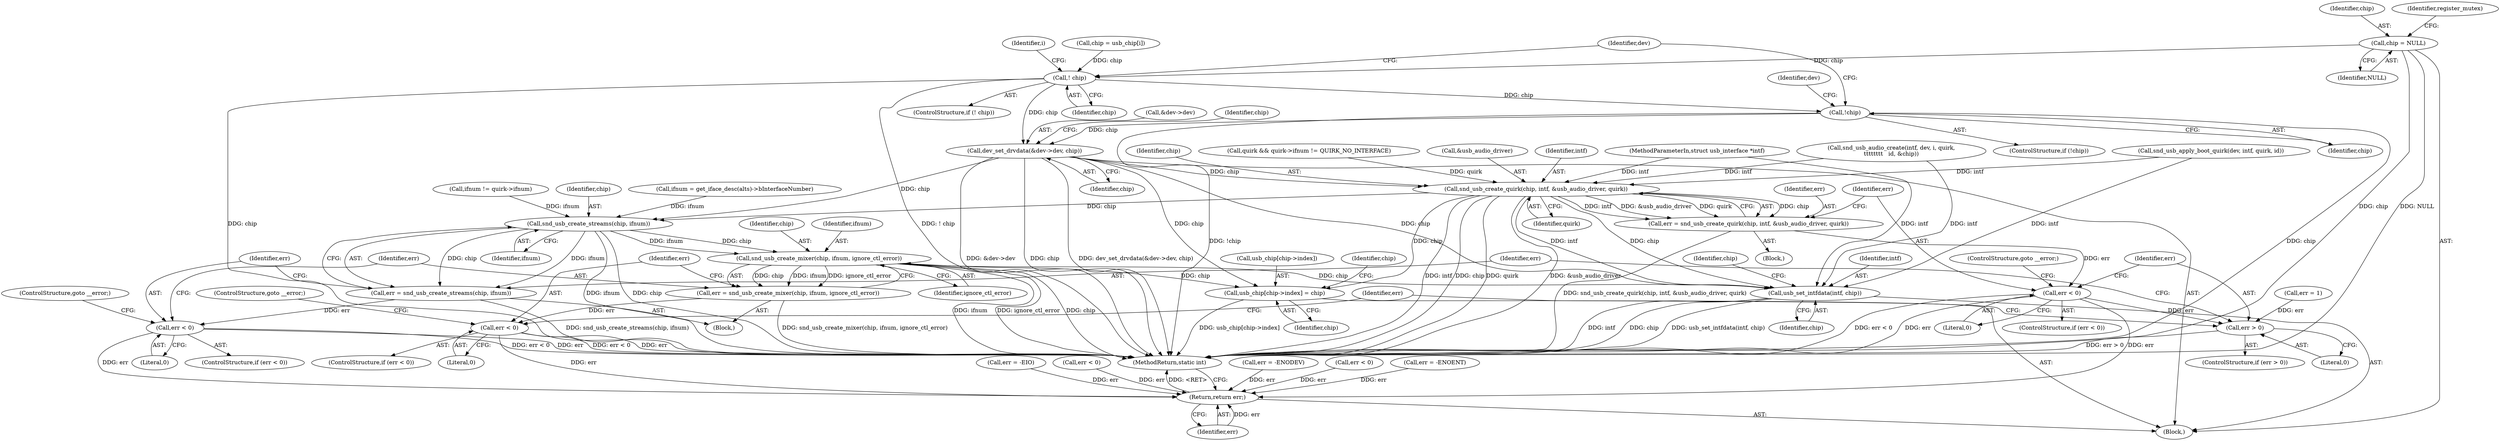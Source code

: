 digraph "0_linux_5f8cf712582617d523120df67d392059eaf2fc4b@pointer" {
"1000202" [label="(Call,chip = NULL)"];
"1000263" [label="(Call,! chip)"];
"1000367" [label="(Call,!chip)"];
"1000381" [label="(Call,dev_set_drvdata(&dev->dev, chip))"];
"1000416" [label="(Call,snd_usb_create_quirk(chip, intf, &usb_audio_driver, quirk))"];
"1000414" [label="(Call,err = snd_usb_create_quirk(chip, intf, &usb_audio_driver, quirk))"];
"1000423" [label="(Call,err < 0)"];
"1000428" [label="(Call,err > 0)"];
"1000509" [label="(Return,return err;)"];
"1000434" [label="(Call,snd_usb_create_streams(chip, ifnum))"];
"1000432" [label="(Call,err = snd_usb_create_streams(chip, ifnum))"];
"1000438" [label="(Call,err < 0)"];
"1000444" [label="(Call,snd_usb_create_mixer(chip, ifnum, ignore_ctl_error))"];
"1000442" [label="(Call,err = snd_usb_create_mixer(chip, ifnum, ignore_ctl_error))"];
"1000449" [label="(Call,err < 0)"];
"1000464" [label="(Call,usb_chip[chip->index] = chip)"];
"1000475" [label="(Call,usb_set_intfdata(intf, chip))"];
"1000424" [label="(Identifier,err)"];
"1000384" [label="(Identifier,dev)"];
"1000381" [label="(Call,dev_set_drvdata(&dev->dev, chip))"];
"1000438" [label="(Call,err < 0)"];
"1000246" [label="(Call,err = -EIO)"];
"1000465" [label="(Call,usb_chip[chip->index])"];
"1000141" [label="(Call,ifnum = get_iface_desc(alts)->bInterfaceNumber)"];
"1000428" [label="(Call,err > 0)"];
"1000373" [label="(Identifier,dev)"];
"1000449" [label="(Call,err < 0)"];
"1000510" [label="(Identifier,err)"];
"1000445" [label="(Identifier,chip)"];
"1000268" [label="(Identifier,i)"];
"1000481" [label="(Identifier,chip)"];
"1000452" [label="(ControlStructure,goto __error;)"];
"1000417" [label="(Identifier,chip)"];
"1000316" [label="(Call,snd_usb_audio_create(intf, dev, i, quirk,\n\t\t\t\t\t\t\t\t   id, &chip))"];
"1000443" [label="(Identifier,err)"];
"1000476" [label="(Identifier,intf)"];
"1000426" [label="(ControlStructure,goto __error;)"];
"1000436" [label="(Identifier,ifnum)"];
"1000386" [label="(Identifier,chip)"];
"1000251" [label="(Call,chip = usb_chip[i])"];
"1000203" [label="(Identifier,chip)"];
"1000325" [label="(Call,err < 0)"];
"1000447" [label="(Identifier,ignore_ctl_error)"];
"1000422" [label="(ControlStructure,if (err < 0))"];
"1000464" [label="(Call,usb_chip[chip->index] = chip)"];
"1000113" [label="(Block,)"];
"1000440" [label="(Literal,0)"];
"1000421" [label="(Identifier,quirk)"];
"1000111" [label="(MethodParameterIn,struct usb_interface *intf)"];
"1000406" [label="(Call,quirk && quirk->ifnum != QUIRK_NO_INTERFACE)"];
"1000439" [label="(Identifier,err)"];
"1000415" [label="(Identifier,err)"];
"1000382" [label="(Call,&dev->dev)"];
"1000511" [label="(MethodReturn,static int)"];
"1000475" [label="(Call,usb_set_intfdata(intf, chip))"];
"1000442" [label="(Call,err = snd_usb_create_mixer(chip, ifnum, ignore_ctl_error))"];
"1000202" [label="(Call,chip = NULL)"];
"1000366" [label="(ControlStructure,if (!chip))"];
"1000413" [label="(Block,)"];
"1000425" [label="(Literal,0)"];
"1000376" [label="(Call,err = -ENODEV)"];
"1000367" [label="(Call,!chip)"];
"1000431" [label="(Block,)"];
"1000429" [label="(Identifier,err)"];
"1000450" [label="(Identifier,err)"];
"1000448" [label="(ControlStructure,if (err < 0))"];
"1000423" [label="(Call,err < 0)"];
"1000207" [label="(Identifier,register_mutex)"];
"1000414" [label="(Call,err = snd_usb_create_quirk(chip, intf, &usb_audio_driver, quirk))"];
"1000427" [label="(ControlStructure,if (err > 0))"];
"1000433" [label="(Identifier,err)"];
"1000470" [label="(Identifier,chip)"];
"1000263" [label="(Call,! chip)"];
"1000473" [label="(Identifier,chip)"];
"1000437" [label="(ControlStructure,if (err < 0))"];
"1000204" [label="(Identifier,NULL)"];
"1000509" [label="(Return,return err;)"];
"1000430" [label="(Literal,0)"];
"1000191" [label="(Call,snd_usb_apply_boot_quirk(dev, intf, quirk, id))"];
"1000390" [label="(Identifier,chip)"];
"1000419" [label="(Call,&usb_audio_driver)"];
"1000264" [label="(Identifier,chip)"];
"1000444" [label="(Call,snd_usb_create_mixer(chip, ifnum, ignore_ctl_error))"];
"1000460" [label="(Call,err < 0)"];
"1000454" [label="(Identifier,err)"];
"1000432" [label="(Call,err = snd_usb_create_streams(chip, ifnum))"];
"1000434" [label="(Call,snd_usb_create_streams(chip, ifnum))"];
"1000402" [label="(Call,err = 1)"];
"1000181" [label="(Call,ifnum != quirk->ifnum)"];
"1000435" [label="(Identifier,chip)"];
"1000416" [label="(Call,snd_usb_create_quirk(chip, intf, &usb_audio_driver, quirk))"];
"1000361" [label="(Call,err = -ENOENT)"];
"1000451" [label="(Literal,0)"];
"1000477" [label="(Identifier,chip)"];
"1000262" [label="(ControlStructure,if (! chip))"];
"1000418" [label="(Identifier,intf)"];
"1000368" [label="(Identifier,chip)"];
"1000446" [label="(Identifier,ifnum)"];
"1000441" [label="(ControlStructure,goto __error;)"];
"1000202" -> "1000113"  [label="AST: "];
"1000202" -> "1000204"  [label="CFG: "];
"1000203" -> "1000202"  [label="AST: "];
"1000204" -> "1000202"  [label="AST: "];
"1000207" -> "1000202"  [label="CFG: "];
"1000202" -> "1000511"  [label="DDG: chip"];
"1000202" -> "1000511"  [label="DDG: NULL"];
"1000202" -> "1000263"  [label="DDG: chip"];
"1000263" -> "1000262"  [label="AST: "];
"1000263" -> "1000264"  [label="CFG: "];
"1000264" -> "1000263"  [label="AST: "];
"1000268" -> "1000263"  [label="CFG: "];
"1000384" -> "1000263"  [label="CFG: "];
"1000263" -> "1000511"  [label="DDG: chip"];
"1000263" -> "1000511"  [label="DDG: ! chip"];
"1000251" -> "1000263"  [label="DDG: chip"];
"1000263" -> "1000367"  [label="DDG: chip"];
"1000263" -> "1000381"  [label="DDG: chip"];
"1000367" -> "1000366"  [label="AST: "];
"1000367" -> "1000368"  [label="CFG: "];
"1000368" -> "1000367"  [label="AST: "];
"1000373" -> "1000367"  [label="CFG: "];
"1000384" -> "1000367"  [label="CFG: "];
"1000367" -> "1000511"  [label="DDG: chip"];
"1000367" -> "1000511"  [label="DDG: !chip"];
"1000367" -> "1000381"  [label="DDG: chip"];
"1000381" -> "1000113"  [label="AST: "];
"1000381" -> "1000386"  [label="CFG: "];
"1000382" -> "1000381"  [label="AST: "];
"1000386" -> "1000381"  [label="AST: "];
"1000390" -> "1000381"  [label="CFG: "];
"1000381" -> "1000511"  [label="DDG: &dev->dev"];
"1000381" -> "1000511"  [label="DDG: chip"];
"1000381" -> "1000511"  [label="DDG: dev_set_drvdata(&dev->dev, chip)"];
"1000381" -> "1000416"  [label="DDG: chip"];
"1000381" -> "1000434"  [label="DDG: chip"];
"1000381" -> "1000464"  [label="DDG: chip"];
"1000381" -> "1000475"  [label="DDG: chip"];
"1000416" -> "1000414"  [label="AST: "];
"1000416" -> "1000421"  [label="CFG: "];
"1000417" -> "1000416"  [label="AST: "];
"1000418" -> "1000416"  [label="AST: "];
"1000419" -> "1000416"  [label="AST: "];
"1000421" -> "1000416"  [label="AST: "];
"1000414" -> "1000416"  [label="CFG: "];
"1000416" -> "1000511"  [label="DDG: intf"];
"1000416" -> "1000511"  [label="DDG: chip"];
"1000416" -> "1000511"  [label="DDG: quirk"];
"1000416" -> "1000511"  [label="DDG: &usb_audio_driver"];
"1000416" -> "1000414"  [label="DDG: chip"];
"1000416" -> "1000414"  [label="DDG: intf"];
"1000416" -> "1000414"  [label="DDG: &usb_audio_driver"];
"1000416" -> "1000414"  [label="DDG: quirk"];
"1000191" -> "1000416"  [label="DDG: intf"];
"1000111" -> "1000416"  [label="DDG: intf"];
"1000316" -> "1000416"  [label="DDG: intf"];
"1000406" -> "1000416"  [label="DDG: quirk"];
"1000416" -> "1000434"  [label="DDG: chip"];
"1000416" -> "1000464"  [label="DDG: chip"];
"1000416" -> "1000475"  [label="DDG: intf"];
"1000416" -> "1000475"  [label="DDG: chip"];
"1000414" -> "1000413"  [label="AST: "];
"1000415" -> "1000414"  [label="AST: "];
"1000424" -> "1000414"  [label="CFG: "];
"1000414" -> "1000511"  [label="DDG: snd_usb_create_quirk(chip, intf, &usb_audio_driver, quirk)"];
"1000414" -> "1000423"  [label="DDG: err"];
"1000423" -> "1000422"  [label="AST: "];
"1000423" -> "1000425"  [label="CFG: "];
"1000424" -> "1000423"  [label="AST: "];
"1000425" -> "1000423"  [label="AST: "];
"1000426" -> "1000423"  [label="CFG: "];
"1000429" -> "1000423"  [label="CFG: "];
"1000423" -> "1000511"  [label="DDG: err < 0"];
"1000423" -> "1000511"  [label="DDG: err"];
"1000423" -> "1000428"  [label="DDG: err"];
"1000423" -> "1000509"  [label="DDG: err"];
"1000428" -> "1000427"  [label="AST: "];
"1000428" -> "1000430"  [label="CFG: "];
"1000429" -> "1000428"  [label="AST: "];
"1000430" -> "1000428"  [label="AST: "];
"1000433" -> "1000428"  [label="CFG: "];
"1000454" -> "1000428"  [label="CFG: "];
"1000428" -> "1000511"  [label="DDG: err > 0"];
"1000402" -> "1000428"  [label="DDG: err"];
"1000509" -> "1000113"  [label="AST: "];
"1000509" -> "1000510"  [label="CFG: "];
"1000510" -> "1000509"  [label="AST: "];
"1000511" -> "1000509"  [label="CFG: "];
"1000509" -> "1000511"  [label="DDG: <RET>"];
"1000510" -> "1000509"  [label="DDG: err"];
"1000325" -> "1000509"  [label="DDG: err"];
"1000460" -> "1000509"  [label="DDG: err"];
"1000376" -> "1000509"  [label="DDG: err"];
"1000449" -> "1000509"  [label="DDG: err"];
"1000361" -> "1000509"  [label="DDG: err"];
"1000438" -> "1000509"  [label="DDG: err"];
"1000246" -> "1000509"  [label="DDG: err"];
"1000434" -> "1000432"  [label="AST: "];
"1000434" -> "1000436"  [label="CFG: "];
"1000435" -> "1000434"  [label="AST: "];
"1000436" -> "1000434"  [label="AST: "];
"1000432" -> "1000434"  [label="CFG: "];
"1000434" -> "1000511"  [label="DDG: ifnum"];
"1000434" -> "1000511"  [label="DDG: chip"];
"1000434" -> "1000432"  [label="DDG: chip"];
"1000434" -> "1000432"  [label="DDG: ifnum"];
"1000181" -> "1000434"  [label="DDG: ifnum"];
"1000141" -> "1000434"  [label="DDG: ifnum"];
"1000434" -> "1000444"  [label="DDG: chip"];
"1000434" -> "1000444"  [label="DDG: ifnum"];
"1000432" -> "1000431"  [label="AST: "];
"1000433" -> "1000432"  [label="AST: "];
"1000439" -> "1000432"  [label="CFG: "];
"1000432" -> "1000511"  [label="DDG: snd_usb_create_streams(chip, ifnum)"];
"1000432" -> "1000438"  [label="DDG: err"];
"1000438" -> "1000437"  [label="AST: "];
"1000438" -> "1000440"  [label="CFG: "];
"1000439" -> "1000438"  [label="AST: "];
"1000440" -> "1000438"  [label="AST: "];
"1000441" -> "1000438"  [label="CFG: "];
"1000443" -> "1000438"  [label="CFG: "];
"1000438" -> "1000511"  [label="DDG: err < 0"];
"1000438" -> "1000511"  [label="DDG: err"];
"1000444" -> "1000442"  [label="AST: "];
"1000444" -> "1000447"  [label="CFG: "];
"1000445" -> "1000444"  [label="AST: "];
"1000446" -> "1000444"  [label="AST: "];
"1000447" -> "1000444"  [label="AST: "];
"1000442" -> "1000444"  [label="CFG: "];
"1000444" -> "1000511"  [label="DDG: ifnum"];
"1000444" -> "1000511"  [label="DDG: ignore_ctl_error"];
"1000444" -> "1000511"  [label="DDG: chip"];
"1000444" -> "1000442"  [label="DDG: chip"];
"1000444" -> "1000442"  [label="DDG: ifnum"];
"1000444" -> "1000442"  [label="DDG: ignore_ctl_error"];
"1000444" -> "1000464"  [label="DDG: chip"];
"1000444" -> "1000475"  [label="DDG: chip"];
"1000442" -> "1000431"  [label="AST: "];
"1000443" -> "1000442"  [label="AST: "];
"1000450" -> "1000442"  [label="CFG: "];
"1000442" -> "1000511"  [label="DDG: snd_usb_create_mixer(chip, ifnum, ignore_ctl_error)"];
"1000442" -> "1000449"  [label="DDG: err"];
"1000449" -> "1000448"  [label="AST: "];
"1000449" -> "1000451"  [label="CFG: "];
"1000450" -> "1000449"  [label="AST: "];
"1000451" -> "1000449"  [label="AST: "];
"1000452" -> "1000449"  [label="CFG: "];
"1000454" -> "1000449"  [label="CFG: "];
"1000449" -> "1000511"  [label="DDG: err"];
"1000449" -> "1000511"  [label="DDG: err < 0"];
"1000464" -> "1000113"  [label="AST: "];
"1000464" -> "1000470"  [label="CFG: "];
"1000465" -> "1000464"  [label="AST: "];
"1000470" -> "1000464"  [label="AST: "];
"1000473" -> "1000464"  [label="CFG: "];
"1000464" -> "1000511"  [label="DDG: usb_chip[chip->index]"];
"1000475" -> "1000113"  [label="AST: "];
"1000475" -> "1000477"  [label="CFG: "];
"1000476" -> "1000475"  [label="AST: "];
"1000477" -> "1000475"  [label="AST: "];
"1000481" -> "1000475"  [label="CFG: "];
"1000475" -> "1000511"  [label="DDG: intf"];
"1000475" -> "1000511"  [label="DDG: chip"];
"1000475" -> "1000511"  [label="DDG: usb_set_intfdata(intf, chip)"];
"1000191" -> "1000475"  [label="DDG: intf"];
"1000111" -> "1000475"  [label="DDG: intf"];
"1000316" -> "1000475"  [label="DDG: intf"];
}
